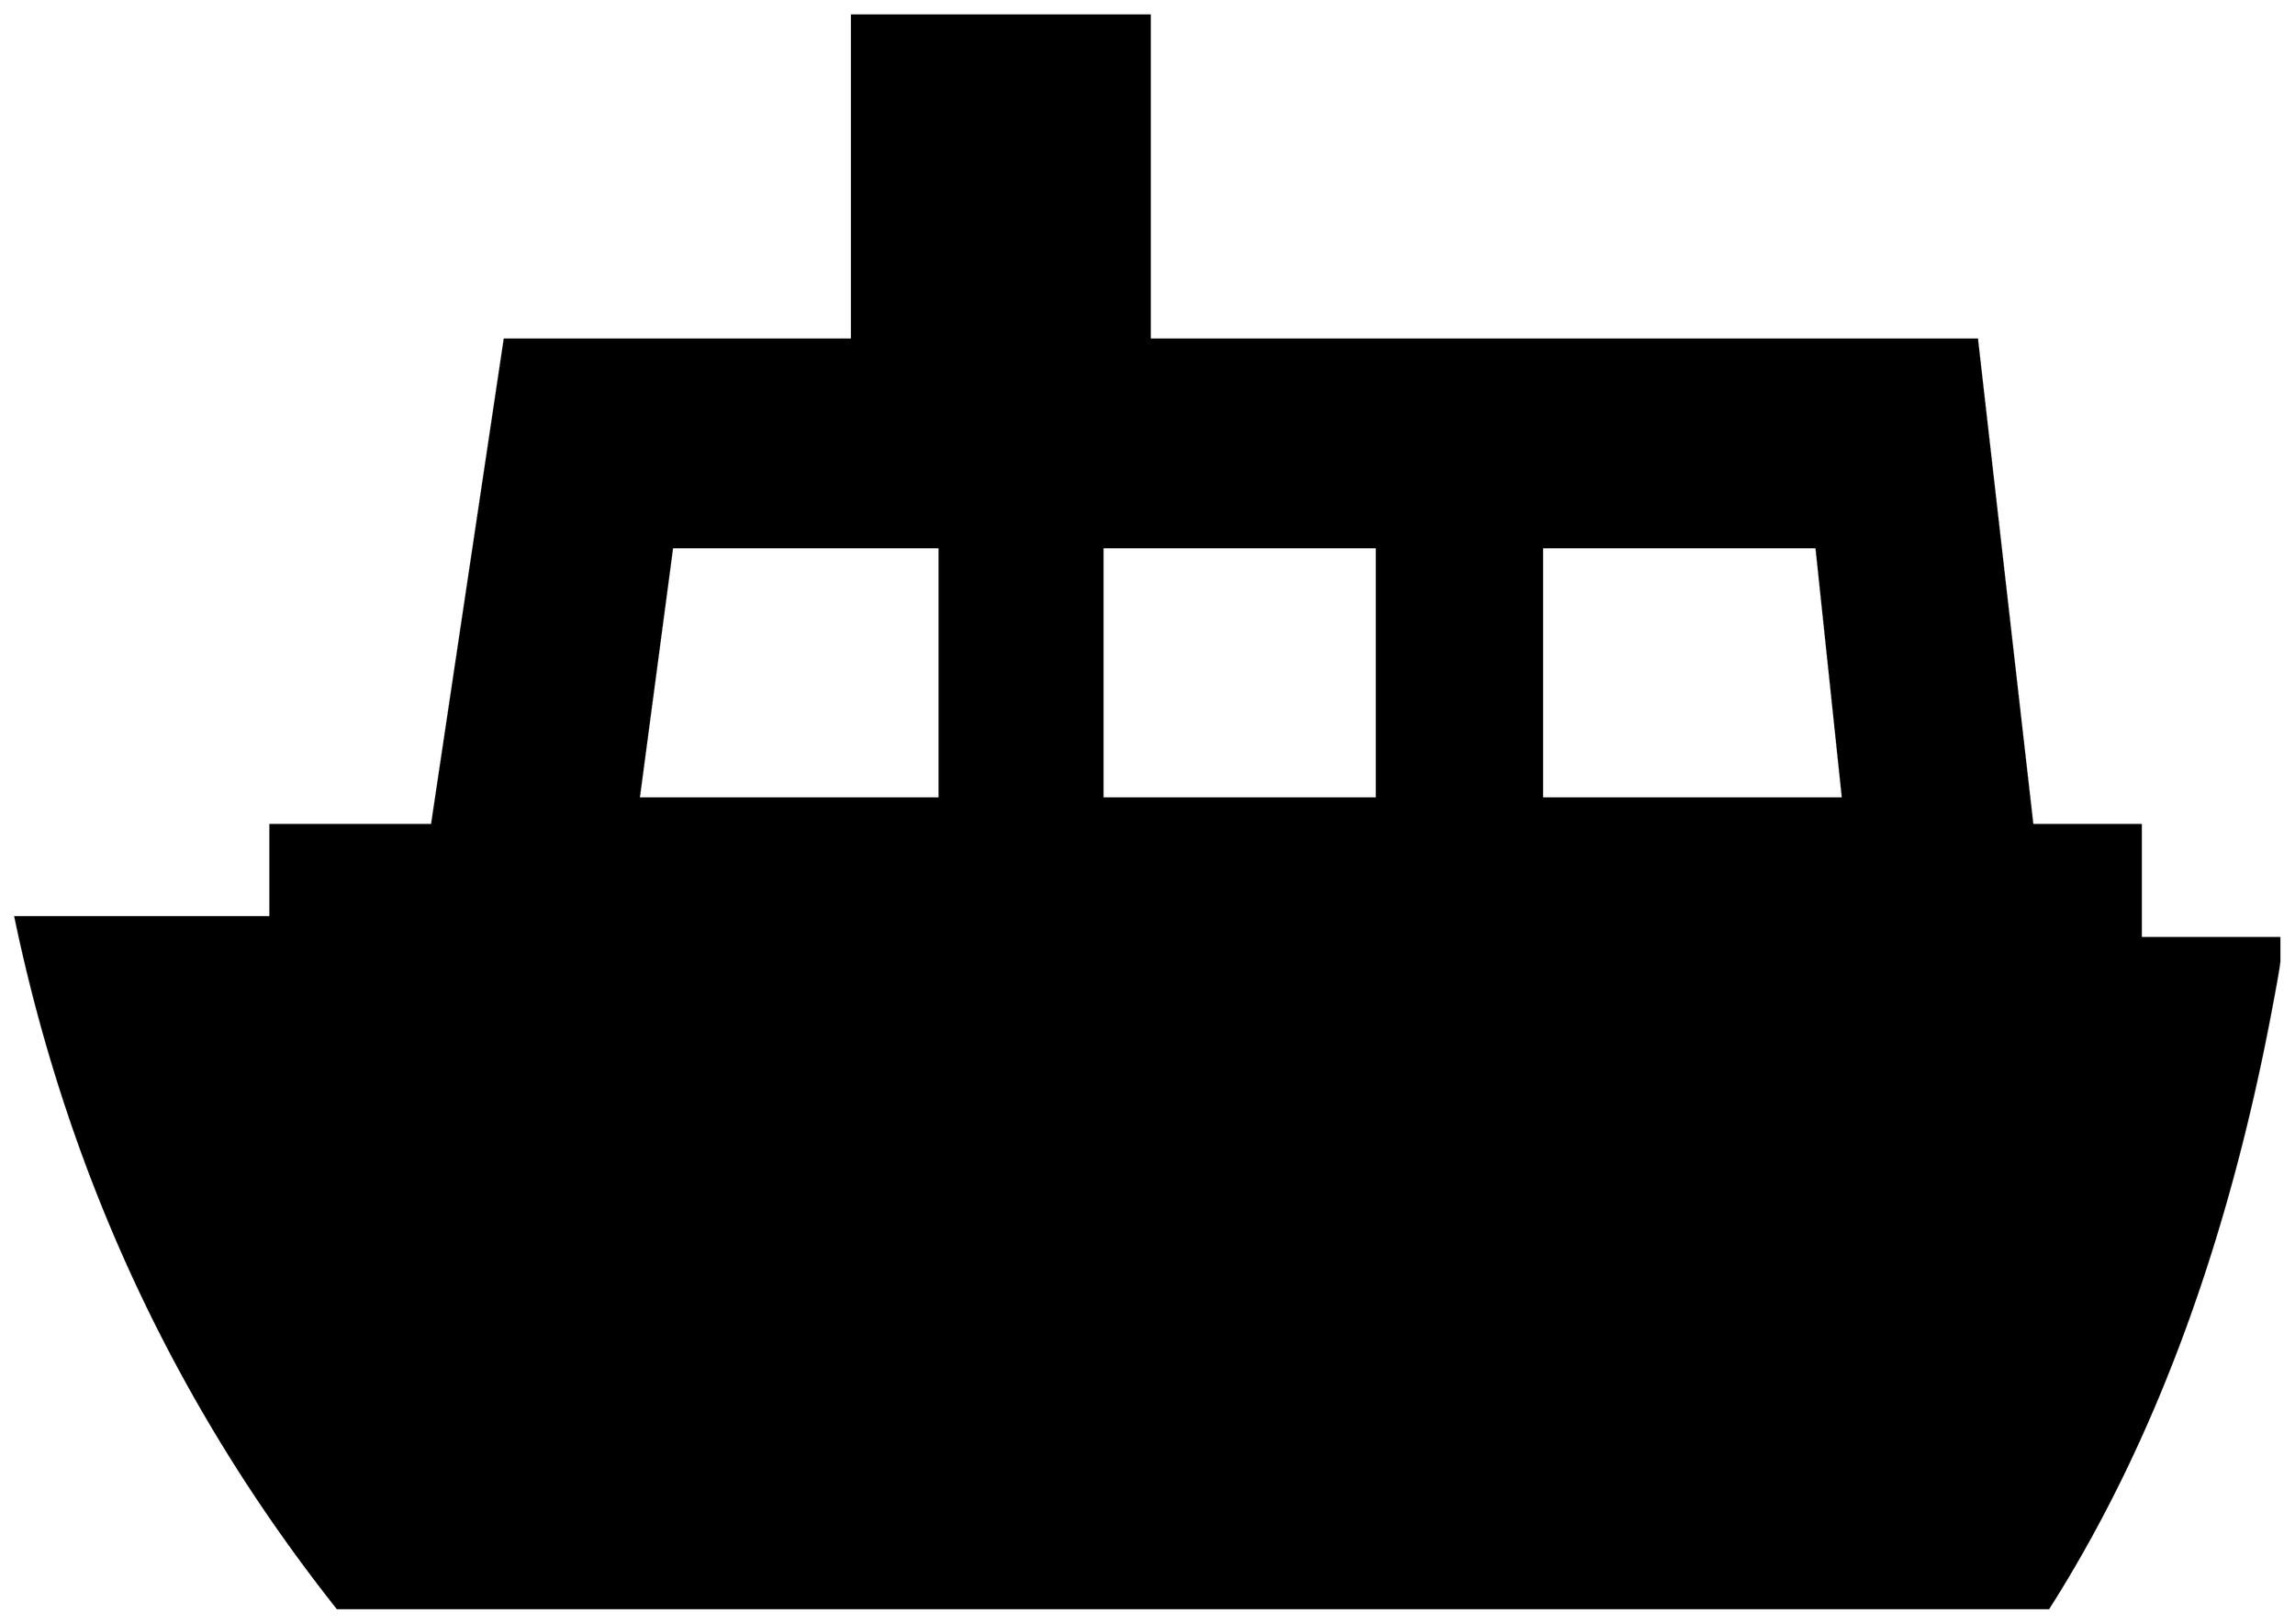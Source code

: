


\begin{tikzpicture}[y=0.80pt, x=0.80pt, yscale=-1.0, xscale=1.0, inner sep=0pt, outer sep=0pt]
\begin{scope}[shift={(100.0,1747.0)},nonzero rule]
  \path[draw=.,fill=.,line width=1.600pt] (2005.0,-494.0) ..
    controls (2005.0,-491.333) and (2002.333,-476.0) ..
    (1997.0,-448.0) .. controls (1958.333,-245.333) and
    (1894.333,-73.667) .. (1805.0,67.0) -- (322.0,67.0) .. controls
    (182.667,-109.0) and (89.667,-308.667) .. (43.0,-532.0) --
    (264.0,-532.0) -- (264.0,-612.0) -- (404.0,-612.0) --
    (467.0,-1033.0) -- (768.0,-1033.0) -- (768.0,-1314.0) --
    (1026.0,-1314.0) -- (1026.0,-1033.0) -- (1743.0,-1033.0) --
    (1791.0,-612.0) -- (1885.0,-612.0) -- (1885.0,-514.0) --
    (2005.0,-514.0) -- (2005.0,-494.0) -- cycle(1627.0,-635.0)
    -- (1604.0,-853.0) -- (1366.0,-853.0) -- (1366.0,-635.0) --
    (1627.0,-635.0) -- cycle(1223.0,-635.0) -- (1223.0,-853.0)
    -- (985.0,-853.0) -- (985.0,-635.0) -- (1223.0,-635.0) --
    cycle(844.0,-635.0) -- (844.0,-853.0) -- (612.0,-853.0) --
    (583.0,-635.0) -- (844.0,-635.0) -- cycle;
\end{scope}

\end{tikzpicture}

